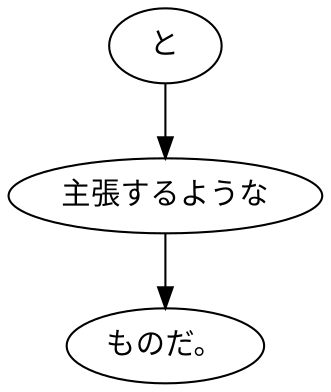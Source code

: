 digraph graph7384 {
	node0 [label="と"];
	node1 [label="主張するような"];
	node2 [label="ものだ。"];
	node0 -> node1;
	node1 -> node2;
}
